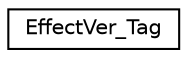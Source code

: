 digraph "Graphical Class Hierarchy"
{
 // LATEX_PDF_SIZE
  edge [fontname="Helvetica",fontsize="10",labelfontname="Helvetica",labelfontsize="10"];
  node [fontname="Helvetica",fontsize="10",shape=record];
  rankdir="LR";
  Node0 [label="EffectVer_Tag",height=0.2,width=0.4,color="black", fillcolor="white", style="filled",URL="$struct_effect_ver___tag.html",tooltip="The struct of the effect object."];
}
